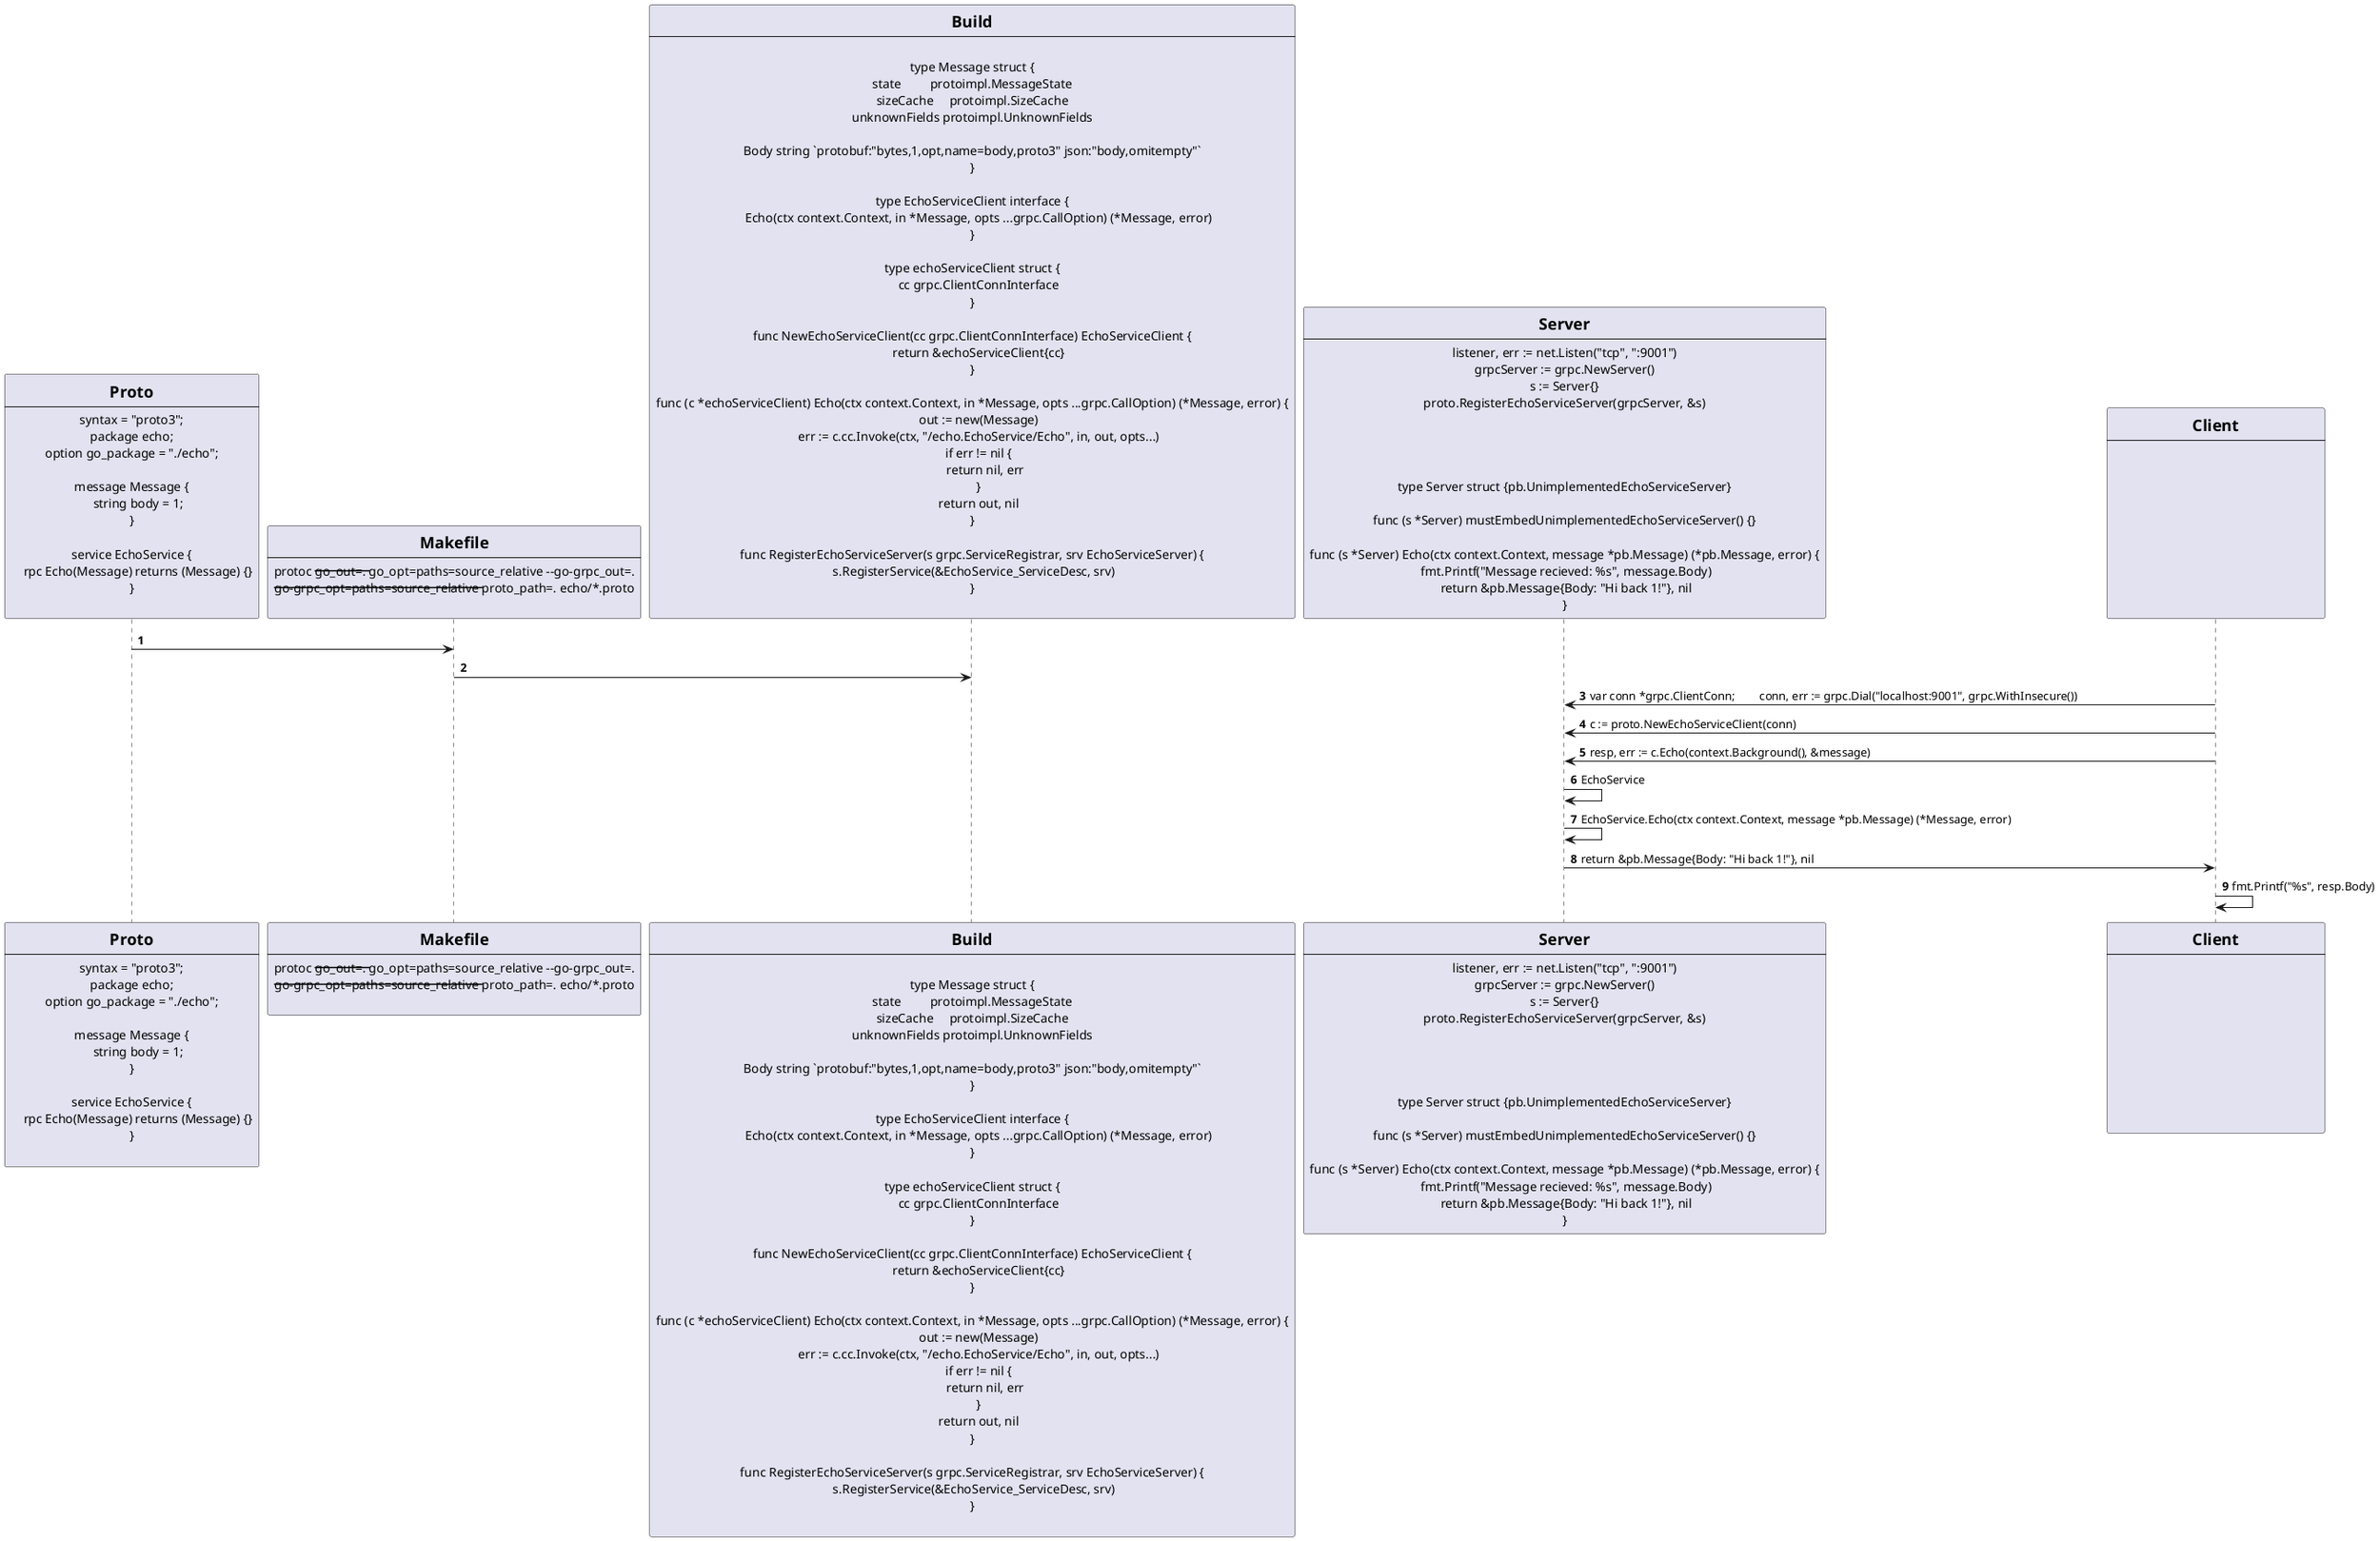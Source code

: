 @startuml
'https://plantuml.com/sequence-diagram
autonumber

Participant Proto [
    =Proto
    ----
    syntax = "proto3";
    package echo;
    option go_package = "./echo";

    message Message {
        string body = 1;
    }

    service EchoService {
        rpc Echo(Message) returns (Message) {}
    }

]

Participant Makefile [
    =Makefile
    ----
    protoc --go_out=. --go_opt=paths=source_relative --go-grpc_out=.
    --go-grpc_opt=paths=source_relative --proto_path=. echo/*.proto

]


Participant Build [
    =Build
    ----

    type Message struct {
    state         protoimpl.MessageState
    sizeCache     protoimpl.SizeCache
    unknownFields protoimpl.UnknownFields

    Body string `protobuf:"bytes,1,opt,name=body,proto3" json:"body,omitempty"`
    }

    type EchoServiceClient interface {
        Echo(ctx context.Context, in *Message, opts ...grpc.CallOption) (*Message, error)
    }

    type echoServiceClient struct {
        cc grpc.ClientConnInterface
    }

    func NewEchoServiceClient(cc grpc.ClientConnInterface) EchoServiceClient {
        return &echoServiceClient{cc}
    }

    func (c *echoServiceClient) Echo(ctx context.Context, in *Message, opts ...grpc.CallOption) (*Message, error) {
        out := new(Message)
        err := c.cc.Invoke(ctx, "/echo.EchoService/Echo", in, out, opts...)
        if err != nil {
            return nil, err
        }
        return out, nil
    }

    func RegisterEchoServiceServer(s grpc.ServiceRegistrar, srv EchoServiceServer) {
	    s.RegisterService(&EchoService_ServiceDesc, srv)
    }

]


Participant Server [
    =Server
    ----
    listener, err := net.Listen("tcp", ":9001")
    grpcServer := grpc.NewServer()
    s := Server{}
    proto.RegisterEchoServiceServer(grpcServer, &s)




    type Server struct {pb.UnimplementedEchoServiceServer}

    func (s *Server) mustEmbedUnimplementedEchoServiceServer() {}

    func (s *Server) Echo(ctx context.Context, message *pb.Message) (*pb.Message, error) {
	    fmt.Printf("Message recieved: %s", message.Body)
	    return &pb.Message{Body: "Hi back 1!"}, nil
    }
]


Participant Client [
    =Client
    ----








    \t\t\t\t\t\t\t\t

]

Proto -> Makefile

Makefile -> Build

Client  -> Server: var conn *grpc.ClientConn; \t conn, err := grpc.Dial("localhost:9001", grpc.WithInsecure()) \t\t\t\t\t\t

Client  -> Server: c := proto.NewEchoServiceClient(conn)

Client  -> Server: 	resp, err := c.Echo(context.Background(), &message)

Server -> Server: EchoService

Server -> Server: EchoService.Echo(ctx context.Context, message *pb.Message) (*Message, error)

Server  -> Client: return &pb.Message{Body: "Hi back 1!"}, nil

Client -> Client: fmt.Printf("%s", resp.Body)

@enduml